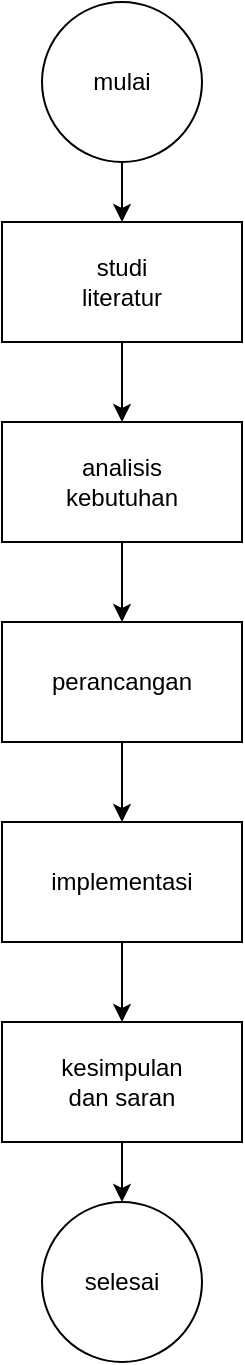 <mxfile version="24.1.0" type="github">
  <diagram name="Page-1" id="c7xGVmilXEZzDBw79nCj">
    <mxGraphModel dx="1235" dy="636" grid="1" gridSize="10" guides="1" tooltips="1" connect="1" arrows="1" fold="1" page="1" pageScale="1" pageWidth="850" pageHeight="1100" math="0" shadow="0">
      <root>
        <mxCell id="0" />
        <mxCell id="1" parent="0" />
        <mxCell id="KSs3YZPMcQZYjPhjgGBW-14" style="edgeStyle=orthogonalEdgeStyle;rounded=0;orthogonalLoop=1;jettySize=auto;html=1;exitX=0.5;exitY=1;exitDx=0;exitDy=0;entryX=0.5;entryY=0;entryDx=0;entryDy=0;" edge="1" parent="1" source="KSs3YZPMcQZYjPhjgGBW-1" target="KSs3YZPMcQZYjPhjgGBW-2">
          <mxGeometry relative="1" as="geometry" />
        </mxCell>
        <mxCell id="KSs3YZPMcQZYjPhjgGBW-1" value="mulai" style="ellipse;whiteSpace=wrap;html=1;aspect=fixed;" vertex="1" parent="1">
          <mxGeometry x="400" y="60" width="80" height="80" as="geometry" />
        </mxCell>
        <mxCell id="KSs3YZPMcQZYjPhjgGBW-15" style="edgeStyle=orthogonalEdgeStyle;rounded=0;orthogonalLoop=1;jettySize=auto;html=1;exitX=0.5;exitY=1;exitDx=0;exitDy=0;entryX=0.5;entryY=0;entryDx=0;entryDy=0;" edge="1" parent="1" source="KSs3YZPMcQZYjPhjgGBW-2" target="KSs3YZPMcQZYjPhjgGBW-3">
          <mxGeometry relative="1" as="geometry" />
        </mxCell>
        <mxCell id="KSs3YZPMcQZYjPhjgGBW-2" value="studi&lt;div&gt;literatur&lt;/div&gt;" style="rounded=0;whiteSpace=wrap;html=1;" vertex="1" parent="1">
          <mxGeometry x="380" y="170" width="120" height="60" as="geometry" />
        </mxCell>
        <mxCell id="KSs3YZPMcQZYjPhjgGBW-16" style="edgeStyle=orthogonalEdgeStyle;rounded=0;orthogonalLoop=1;jettySize=auto;html=1;exitX=0.5;exitY=1;exitDx=0;exitDy=0;entryX=0.5;entryY=0;entryDx=0;entryDy=0;" edge="1" parent="1" source="KSs3YZPMcQZYjPhjgGBW-3" target="KSs3YZPMcQZYjPhjgGBW-4">
          <mxGeometry relative="1" as="geometry" />
        </mxCell>
        <mxCell id="KSs3YZPMcQZYjPhjgGBW-3" value="analisis&lt;div&gt;kebutuhan&lt;/div&gt;" style="rounded=0;whiteSpace=wrap;html=1;" vertex="1" parent="1">
          <mxGeometry x="380" y="270" width="120" height="60" as="geometry" />
        </mxCell>
        <mxCell id="KSs3YZPMcQZYjPhjgGBW-17" style="edgeStyle=orthogonalEdgeStyle;rounded=0;orthogonalLoop=1;jettySize=auto;html=1;exitX=0.5;exitY=1;exitDx=0;exitDy=0;entryX=0.5;entryY=0;entryDx=0;entryDy=0;" edge="1" parent="1" source="KSs3YZPMcQZYjPhjgGBW-4" target="KSs3YZPMcQZYjPhjgGBW-5">
          <mxGeometry relative="1" as="geometry" />
        </mxCell>
        <mxCell id="KSs3YZPMcQZYjPhjgGBW-4" value="perancangan" style="rounded=0;whiteSpace=wrap;html=1;" vertex="1" parent="1">
          <mxGeometry x="380" y="370" width="120" height="60" as="geometry" />
        </mxCell>
        <mxCell id="KSs3YZPMcQZYjPhjgGBW-18" style="edgeStyle=orthogonalEdgeStyle;rounded=0;orthogonalLoop=1;jettySize=auto;html=1;exitX=0.5;exitY=1;exitDx=0;exitDy=0;entryX=0.5;entryY=0;entryDx=0;entryDy=0;" edge="1" parent="1" source="KSs3YZPMcQZYjPhjgGBW-5" target="KSs3YZPMcQZYjPhjgGBW-6">
          <mxGeometry relative="1" as="geometry" />
        </mxCell>
        <mxCell id="KSs3YZPMcQZYjPhjgGBW-5" value="implementasi" style="rounded=0;whiteSpace=wrap;html=1;" vertex="1" parent="1">
          <mxGeometry x="380" y="470" width="120" height="60" as="geometry" />
        </mxCell>
        <mxCell id="KSs3YZPMcQZYjPhjgGBW-19" style="edgeStyle=orthogonalEdgeStyle;rounded=0;orthogonalLoop=1;jettySize=auto;html=1;exitX=0.5;exitY=1;exitDx=0;exitDy=0;entryX=0.5;entryY=0;entryDx=0;entryDy=0;" edge="1" parent="1" source="KSs3YZPMcQZYjPhjgGBW-6" target="KSs3YZPMcQZYjPhjgGBW-8">
          <mxGeometry relative="1" as="geometry" />
        </mxCell>
        <mxCell id="KSs3YZPMcQZYjPhjgGBW-6" value="kesimpulan&lt;div&gt;dan saran&lt;/div&gt;" style="rounded=0;whiteSpace=wrap;html=1;" vertex="1" parent="1">
          <mxGeometry x="380" y="570" width="120" height="60" as="geometry" />
        </mxCell>
        <mxCell id="KSs3YZPMcQZYjPhjgGBW-8" value="selesai" style="ellipse;whiteSpace=wrap;html=1;aspect=fixed;" vertex="1" parent="1">
          <mxGeometry x="400" y="660" width="80" height="80" as="geometry" />
        </mxCell>
      </root>
    </mxGraphModel>
  </diagram>
</mxfile>
